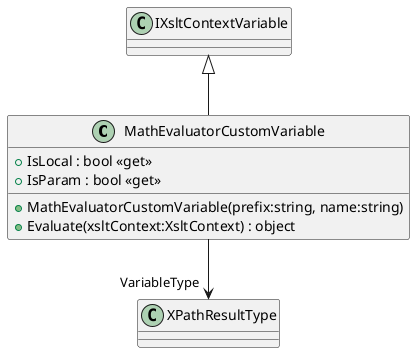 @startuml
class MathEvaluatorCustomVariable {
    + IsLocal : bool <<get>>
    + IsParam : bool <<get>>
    + MathEvaluatorCustomVariable(prefix:string, name:string)
    + Evaluate(xsltContext:XsltContext) : object
}
IXsltContextVariable <|-- MathEvaluatorCustomVariable
MathEvaluatorCustomVariable --> "VariableType" XPathResultType
@enduml
